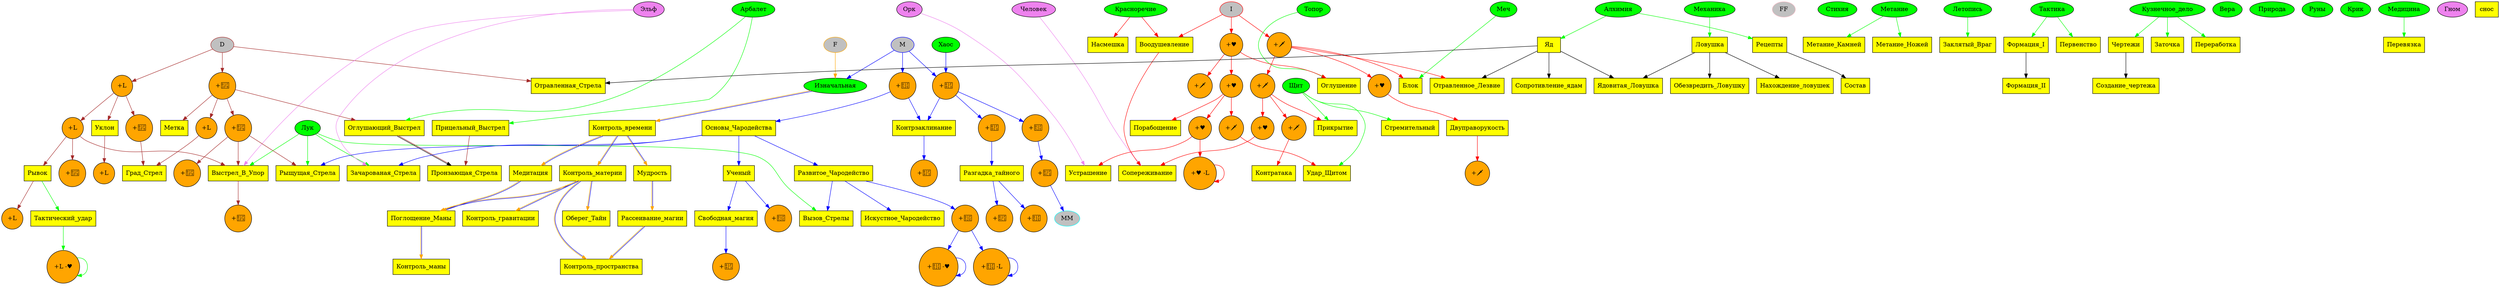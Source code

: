 ﻿	digraph rpg {
 	node [style=filled, fillcolor=gray]
 	D [color="brown"]
 	I [color="red"]
 	M [color="blue"]
 	MM [color="cyan"]
 	F [color="orange"]
 	FF [color="pink"]
 	node [fillcolor=green]
 	Лук Арбалет Алхимия Стихия Меч Метание Топор Щит Летопись Тактика Кузнечное_дело
 	Изначальная Вера Природа Руны Крик Красноречие Медицина Механика Хаос
 	node [fillcolor=violet]
 	Человек Гном Эльф Орк //Хоббит

 	node [label="+🗡", style=filled, shape=circle, fillcolor=orange, color=black]
    sword1 sword2 sword3 sword4 sword5 sword6
 	node [label="+♥", style=filled, shape=circle, fillcolor=orange, color=black]
    heart1 heart2 heart3 heart4 heart5
 	node [label="+♥ -L", style=filled, shape=circle, fillcolor=orange, color=black]
    plus_heart_minus_speed 
 	node [label="+L", style=filled, shape=circle, fillcolor=orange, color=black]
    speed1 speed2 speed3 speed4 speed5
 	node [label="+🏹", style=filled, shape=circle, fillcolor=orange, color=black]
    bow1 bow2 bow3 bow4 bow5 bow6
 	node [label="+L -♥", style=filled, shape=circle, fillcolor=orange, color=black]
    speed_plus_heart_minus
	node [label="+📃", style=filled, shape=circle, fillcolor=orange, color=black]
	spell1 spell2 spell3 spell4 spell5 spell6
	node [label="+🔮", style=filled, shape=circle, fillcolor=orange, color=black]
	mana1 mana2 mana3 mana4 mana5
	node [label="+🔮 -♥", style=filled, shape=circle, fillcolor=orange, color=black]
	plus_mana_minus_heart
	node [label="+🔮 -L", style=filled, shape=circle, fillcolor=orange, color=black]
	plus_mana_minus_speed
	
 	edge [color="brown"]
 	D -> speed1 -> speed2 -> bow6
    D -> bow1 -> bow2 -> bow3
    speed1 -> bow5
    bow1 -> speed5

 	edge [color="blue"]
 	M -> spell1 -> spell2
	M -> mana1
	spell1 -> mana2 -> spell3 -> MM
	mana3 -> plus_mana_minus_heart -> plus_mana_minus_heart
	mana3 -> plus_mana_minus_speed -> plus_mana_minus_speed 
	
// 	edge [color="red"]
    edge [color="red", weight=5]
    I -> sword1 -> sword2 -> sword3
    I -> heart1 -> heart2 -> heart3 -> plus_heart_minus_speed -> plus_heart_minus_speed
    heart1 -> sword4 
    heart2 -> sword5
    sword1 -> heart4
    sword2 -> heart5
    edge [weight=1]

// 	edge [color="orange"]
// 	Вера -> FH1 -> FH2 -> FH3 -> FH4
// 	Природа -> FE1 -> FE2 -> FE3 -> FE4
// 	Руны -> FD1 -> FD2 -> FD3 -> FD4
// 	Крик -> FO1 -> FO2 -> FO3 -> FO4
// 	edge [color="pink"]
// 	FF -> FH4
// 	FF -> FE4
// 	FF -> FD4
// 	FF -> FO4
// 	edge [color="orange:pink"]
// 	FH4 -> FH5 -> FH6 -> FH7 -> FH7
// 	FE4 -> FE5 -> FE6 -> FE7 -> FE7
// 	FD4 -> FD5 -> FD6 -> FD7 -> FD7
// 	FO4 -> FO5 -> FO6 -> FO7 -> FO7
// 	edge [color="orange:blue"]
// 	; Изначальная -> Y1 -> Y2 -> Y3 -> Y4 -> Y4
// 
// 	node [label="", width=0.1 style=solid, shape=circle, color=violet]
// 	_sword _axe
// 
//  ; node [label="", width=0.1, height=0.1, style=solid, shape=box, color=green]
//  ; _xor

 	node [label="\N", shape=box, style=filled, fillcolor=yellow, color=black]
 	edge [color="violet"]
// 	Человек -> _sword
 	Человек -> Сопереживание [weight=0]
// 	Человек -> Вера
// 	Эльф -> _sword
 	Эльф -> Зачарованая_Стрела [weight=0]
 	Эльф -> Выстрел_В_Упор [weight=0]
// 	Эльф -> Природа
// 	Гном -> _axe
// 	Гном -> Руны
// 	Орк -> _axe
 	Орк -> Устрашение [weight=0]
// 	Орк -> Крик
// 	_sword -> Меч
// 	_axe -> Топор

 	edge [color="red"]
 	Красноречие -> Насмешка
 	I -> Воодушевление 
    Красноречие -> Воодушевление
 	sword1 -> Блок
 	heart1 -> Оглушение
 	sword1 -> Отравленное_Лезвие
 	heart2 -> Порабощение
 	heart4 -> Двуправорукость -> sword6
 	sword2 -> Прикрытие
 	heart3 -> Устрашение
// 	I3 -> Мертвый_Хват
 	sword5 -> Удар_Щитом
 	heart5 -> Сопереживание
    Воодушевление -> Сопереживание
 	sword3 -> Контратака

 	edge [color="brown"]
// 	D  -> Кража
 	D -> Отравленная_Стрела
 	bow1 -> Метка
    bow1 -> Оглушающий_Выстрел
	bow2 -> Рыщущая_Стрела
	bow2 -> Выстрел_В_Упор	
	bow5 -> Град_Стрел
 	speed1 -> Уклон -> speed3
 	speed2 -> Рывок -> speed4
	speed2 -> Выстрел_В_Упор -> bow4
 	speed5 -> Град_Стрел
	Прицельный_Выстрел -> Пронзающая_Стрела
    Оглушающий_Выстрел -> Пронзающая_Стрела [color="black:brown"]
	
 	edge [color="blue"]
	mana1 -> Контрзаклинание
	mana1 -> Основы_Чародейства 
 	Хаос -> spell1
 	M  -> Изначальная
 	spell2 -> Разгадка_тайного
	Разгадка_тайного -> spell5
	Разгадка_тайного -> mana5
 	Основы_Чародейства -> Развитое_Чародейство -> Искустное_Чародейство
	Основы_Чародейства -> Ученый
	Ученый -> mana4
	Ученый -> Свободная_магия
	Свободная_магия -> spell6
	Развитое_Чародейство -> mana3
 	spell1 -> Контрзаклинание
	Контрзаклинание -> spell4
// 	edge [color="cyan"]
// 	MM  -> SM1 -> SM2 -> SM3 -> SM4 -> SM4
// 	MM  -> Искустное_Чародейство
// 	SM1 -> Дитя_стехии -> Изменчивая_мана

 	edge [color="green"]
// 	Лук -> Уклон
// 	Лук -> Рывок
 	Лук -> Рыщущая_Стрела
 	Лук -> Зачарованая_Стрела
 	Лук -> Вызов_Стрелы
 	Лук -> Выстрел_В_Упор
 	Рывок -> Тактический_удар -> speed_plus_heart_minus -> speed_plus_heart_minus
 	Арбалет -> Прицельный_Выстрел [weight=0]
 	Арбалет -> Оглушающий_Выстрел [weight=0]
 	Меч -> Блок [weight=0]
 	Топор -> Оглушение [weight=0]
 	Щит -> Прикрытие [weight=0]
 	Щит -> Удар_Щитом [weight=0]
	Щит -> Стремительный снос //Нужно привязать этот навык с (I)
 	Алхимия -> Рецепты
 	Алхимия -> Яд
    Медицина -> Перевязка
 	Летопись -> Заклятый_Враг
 	Тактика -> Формация_I
 	Тактика -> Первенство
 	Кузнечное_дело -> Чертежи
 	Кузнечное_дело -> Заточка
 	Кузнечное_дело -> Переработка
 	Метание -> Метание_Камней
 	Метание -> Метание_Ножей
	Механика -> Ловушка
 
 	edge [color="orange"]
 	F -> Изначальная
// 	F -> Вера
// 	F -> Природа
// 	F -> Руны
// 	F -> Крик
// 	edge [color="pink"]
 
 	edge [color="orange:blue"]
 	Изначальная -> Контроль_времени //Замедление и ускорение
 	Контроль_времени -> Контроль_материи //Разрушение
 	Контроль_материи -> Контроль_пространства //Телепортация
 	Контроль_времени -> Медитация -> Поглощение_Маны -> Контроль_маны //Взрыв маны
 	Контроль_времени -> Мудрость -> Рассеивание_магии -> Контроль_пространства
 	Контроль_материи -> Поглощение_Маны
 	Контроль_материи -> Оберег_Тайн //Защита от магии
 	Контроль_материи -> Контроль_гравитации //Левитация
  
 	edge [color="blue"]
 	Основы_Чародейства -> Рыщущая_Стрела
 	Основы_Чародейства -> Зачарованая_Стрела
 	Развитое_Чародейство -> Вызов_Стрелы
 
 	edge [color="black"]
 	Рецепты -> Состав
 	Чертежи -> Создание_чертежа
 	Яд -> Сопротивление_ядам
 	Яд -> Отравленная_Стрела
 	Яд -> Ядовитая_Ловушка
 	Яд -> Отравленное_Лезвие
 	Ловушка -> Обезвредить_Ловушку
 	Ловушка -> Ядовитая_Ловушка
 	Ловушка -> Нахождение_ловушек
 	Формация_I -> Формация_II
}